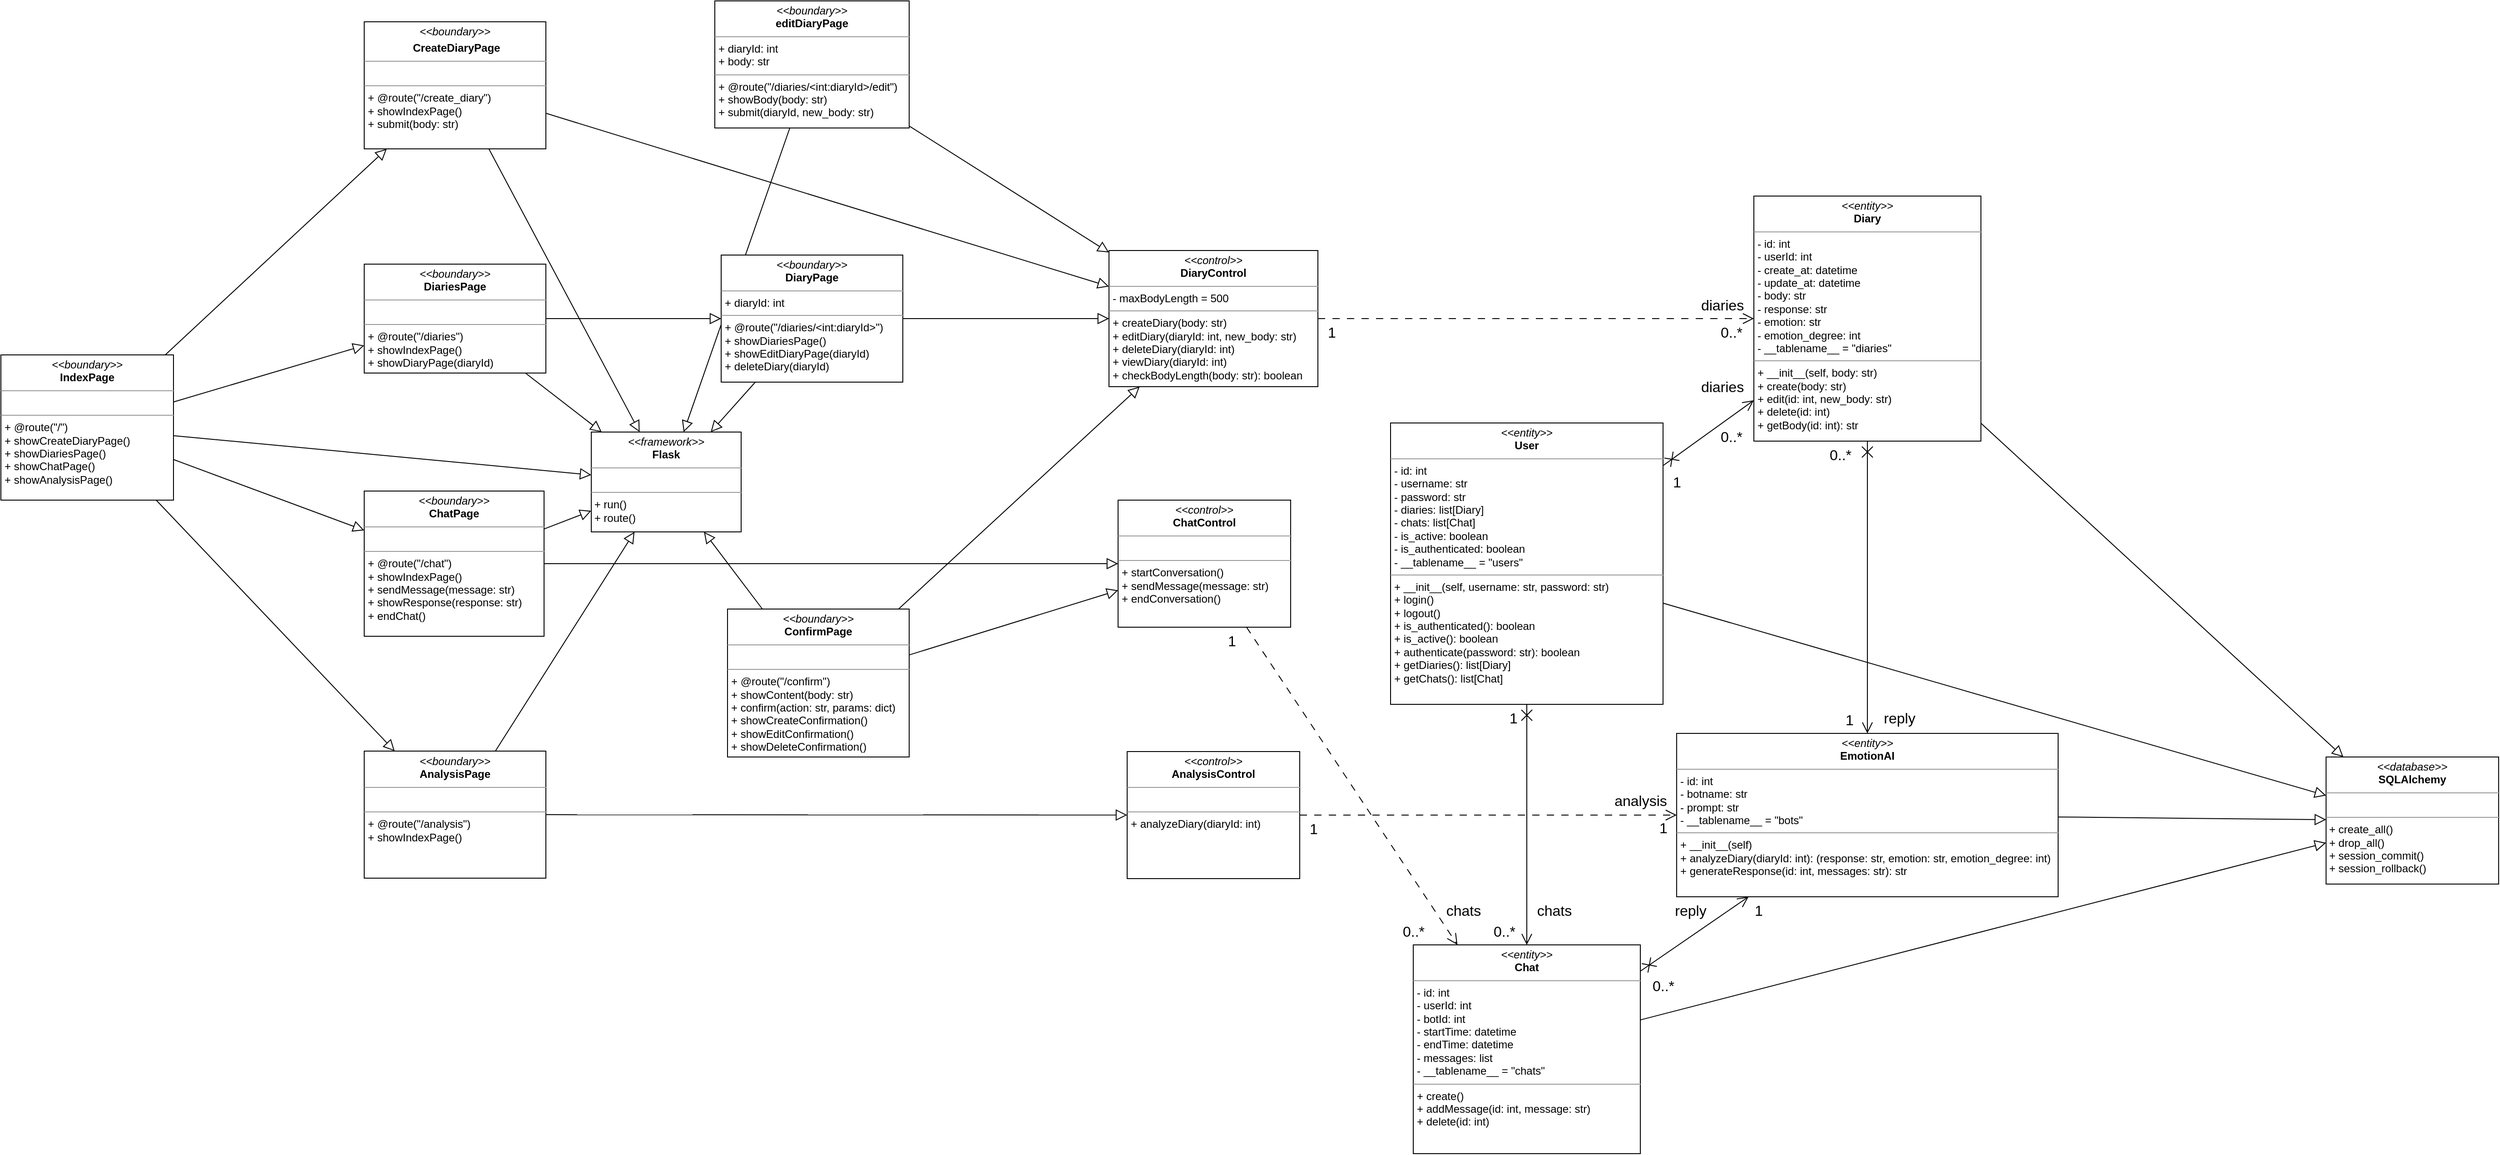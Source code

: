<mxfile scale="5" border="10">
    <diagram id="Dirn6dGVDQkkqQSHCkmR" name="ページ1">
        <mxGraphModel dx="3324" dy="2810" grid="1" gridSize="10" guides="1" tooltips="1" connect="1" arrows="1" fold="1" page="1" pageScale="1" pageWidth="1169" pageHeight="827" background="#ffffff" math="0" shadow="0">
            <root>
                <mxCell id="0"/>
                <mxCell id="1" parent="0"/>
                <mxCell id="167" style="edgeStyle=none;html=1;fontSize=16;startArrow=none;startFill=0;endArrow=block;endFill=0;startSize=10;endSize=10;" edge="1" parent="1" source="83" target="155">
                    <mxGeometry relative="1" as="geometry"/>
                </mxCell>
                <mxCell id="170" style="edgeStyle=none;html=1;fontSize=16;startArrow=none;startFill=0;endArrow=block;endFill=0;startSize=10;endSize=10;" edge="1" parent="1" source="84" target="155">
                    <mxGeometry relative="1" as="geometry"/>
                </mxCell>
                <mxCell id="168" style="edgeStyle=none;html=1;fontSize=16;startArrow=none;startFill=0;endArrow=block;endFill=0;startSize=10;endSize=10;" edge="1" parent="1" source="85" target="155">
                    <mxGeometry relative="1" as="geometry"/>
                </mxCell>
                <mxCell id="174" style="edgeStyle=none;html=1;fontSize=16;startArrow=none;startFill=0;endArrow=block;endFill=0;startSize=10;endSize=10;" edge="1" parent="1" source="86" target="155">
                    <mxGeometry relative="1" as="geometry"/>
                </mxCell>
                <mxCell id="171" style="edgeStyle=none;html=1;fontSize=16;startArrow=none;startFill=0;endArrow=block;endFill=0;startSize=10;endSize=10;" edge="1" parent="1" source="87" target="155">
                    <mxGeometry relative="1" as="geometry"/>
                </mxCell>
                <mxCell id="169" style="edgeStyle=none;html=1;fontSize=16;startArrow=none;startFill=0;endArrow=block;endFill=0;startSize=10;endSize=10;" edge="1" parent="1" source="89" target="155">
                    <mxGeometry relative="1" as="geometry"/>
                </mxCell>
                <mxCell id="172" style="edgeStyle=none;html=1;fontSize=16;startArrow=none;startFill=0;endArrow=block;endFill=0;startSize=10;endSize=10;" edge="1" parent="1" source="90" target="155">
                    <mxGeometry relative="1" as="geometry"/>
                </mxCell>
                <mxCell id="173" style="edgeStyle=none;html=1;fontSize=16;startArrow=none;startFill=0;endArrow=block;endFill=0;startSize=10;endSize=10;" edge="1" parent="1" source="88" target="155">
                    <mxGeometry relative="1" as="geometry"/>
                </mxCell>
                <mxCell id="155" value="&lt;p style=&quot;margin:0px;margin-top:4px;text-align:center;&quot;&gt;&lt;i&gt;&amp;lt;&amp;lt;framework&amp;gt;&amp;gt;&lt;/i&gt;&lt;br&gt;&lt;b&gt;Flask&lt;/b&gt;&lt;/p&gt;&lt;hr size=&quot;1&quot;&gt;&lt;p style=&quot;margin:0px;margin-left:4px;&quot;&gt;&lt;br&gt;&lt;/p&gt;&lt;hr size=&quot;1&quot;&gt;&amp;nbsp;+ run()&lt;br&gt;&amp;nbsp;+ route()" style="verticalAlign=top;align=left;overflow=fill;fontSize=12;fontFamily=Helvetica;html=1;" vertex="1" parent="1">
                    <mxGeometry x="-420" y="-835" width="165" height="110" as="geometry"/>
                </mxCell>
                <mxCell id="107" style="edgeStyle=none;html=1;endArrow=block;endFill=0;endSize=10;startSize=10;" parent="1" source="83" target="85" edge="1">
                    <mxGeometry relative="1" as="geometry"/>
                </mxCell>
                <mxCell id="108" style="edgeStyle=none;html=1;endArrow=block;endFill=0;endSize=10;startSize=10;" parent="1" source="83" target="84" edge="1">
                    <mxGeometry relative="1" as="geometry"/>
                </mxCell>
                <mxCell id="109" style="edgeStyle=none;html=1;endArrow=block;endFill=0;endSize=10;startSize=10;" parent="1" source="83" target="90" edge="1">
                    <mxGeometry relative="1" as="geometry"/>
                </mxCell>
                <mxCell id="110" style="edgeStyle=none;html=1;endArrow=block;endFill=0;endSize=10;startSize=10;" parent="1" source="83" target="86" edge="1">
                    <mxGeometry relative="1" as="geometry"/>
                </mxCell>
                <mxCell id="83" value="&lt;p style=&quot;margin:0px;margin-top:4px;text-align:center;&quot;&gt;&lt;i&gt;&amp;lt;&amp;lt;boundary&amp;gt;&amp;gt;&lt;/i&gt;&lt;br&gt;&lt;b&gt;IndexPage&lt;/b&gt;&lt;/p&gt;&lt;hr size=&quot;1&quot;&gt;&lt;p style=&quot;margin:0px;margin-left:4px;&quot;&gt;&lt;br&gt;&lt;/p&gt;&lt;hr size=&quot;1&quot;&gt;&lt;p style=&quot;margin:0px;margin-left:4px;&quot;&gt;+ @route(&quot;/&quot;)&lt;/p&gt;&lt;p style=&quot;margin:0px;margin-left:4px;&quot;&gt;+ showCreateDiaryPage()&lt;/p&gt;&lt;p style=&quot;margin:0px;margin-left:4px;&quot;&gt;+ showDiariesPage()&lt;/p&gt;&lt;p style=&quot;margin:0px;margin-left:4px;&quot;&gt;+ showChatPage()&lt;/p&gt;&lt;p style=&quot;margin:0px;margin-left:4px;&quot;&gt;+ showAnalysisPage()&lt;/p&gt;" style="verticalAlign=top;align=left;overflow=fill;fontSize=12;fontFamily=Helvetica;html=1;" parent="1" vertex="1">
                    <mxGeometry x="-1070" y="-920" width="190" height="160" as="geometry"/>
                </mxCell>
                <mxCell id="111" style="edgeStyle=none;html=1;endArrow=block;endFill=0;endSize=10;startSize=10;" parent="1" source="84" target="87" edge="1">
                    <mxGeometry relative="1" as="geometry"/>
                </mxCell>
                <mxCell id="84" value="&lt;p style=&quot;margin:0px;margin-top:4px;text-align:center;&quot;&gt;&lt;i&gt;&amp;lt;&amp;lt;boundary&amp;gt;&amp;gt;&lt;/i&gt;&lt;br&gt;&lt;b&gt;DiariesPage&lt;/b&gt;&lt;/p&gt;&lt;hr size=&quot;1&quot;&gt;&lt;p style=&quot;margin:0px;margin-left:4px;&quot;&gt;&lt;br&gt;&lt;/p&gt;&lt;hr size=&quot;1&quot;&gt;&lt;p style=&quot;margin:0px;margin-left:4px;&quot;&gt;+ @route(&quot;/diaries&quot;)&lt;/p&gt;&lt;p style=&quot;margin:0px;margin-left:4px;&quot;&gt;+ showIndexPage()&lt;br&gt;&lt;/p&gt;&lt;p style=&quot;margin:0px;margin-left:4px;&quot;&gt;+ showDiaryPage(diaryId)&lt;/p&gt;" style="verticalAlign=top;align=left;overflow=fill;fontSize=12;fontFamily=Helvetica;html=1;" parent="1" vertex="1">
                    <mxGeometry x="-670" y="-1020" width="200" height="120" as="geometry"/>
                </mxCell>
                <mxCell id="126" style="edgeStyle=none;html=1;endArrow=block;endFill=0;endSize=10;startSize=10;" parent="1" source="85" target="91" edge="1">
                    <mxGeometry relative="1" as="geometry"/>
                </mxCell>
                <mxCell id="85" value="&lt;p style=&quot;margin:0px;margin-top:4px;text-align:center;&quot;&gt;&lt;i&gt;&amp;lt;&amp;lt;boundary&amp;gt;&amp;gt;&lt;/i&gt;&lt;br&gt;&lt;/p&gt;&lt;p style=&quot;margin:0px;margin-top:4px;text-align:center;&quot;&gt;&lt;b&gt;&lt;i&gt;&amp;nbsp;&lt;/i&gt;CreateDiaryPage&lt;/b&gt;&lt;/p&gt;&lt;hr size=&quot;1&quot;&gt;&lt;p style=&quot;margin:0px;margin-left:4px;&quot;&gt;&lt;br&gt;&lt;/p&gt;&lt;hr size=&quot;1&quot;&gt;&lt;p style=&quot;margin:0px;margin-left:4px;&quot;&gt;+ @route(&quot;/create_diary&quot;)&lt;/p&gt;&lt;p style=&quot;margin:0px;margin-left:4px;&quot;&gt;+ showIndexPage()&lt;span style=&quot;background-color: initial;&quot;&gt;&lt;br&gt;&lt;/span&gt;&lt;/p&gt;&lt;p style=&quot;margin:0px;margin-left:4px;&quot;&gt;&lt;span style=&quot;background-color: initial;&quot;&gt;+ submit(body: str)&lt;/span&gt;&lt;br&gt;&lt;/p&gt;" style="verticalAlign=top;align=left;overflow=fill;fontSize=12;fontFamily=Helvetica;html=1;" parent="1" vertex="1">
                    <mxGeometry x="-670" y="-1287" width="200" height="140" as="geometry"/>
                </mxCell>
                <mxCell id="115" style="edgeStyle=none;html=1;endArrow=block;endFill=0;endSize=10;startSize=10;" parent="1" source="86" target="93" edge="1">
                    <mxGeometry relative="1" as="geometry"/>
                </mxCell>
                <mxCell id="86" value="&lt;p style=&quot;margin:0px;margin-top:4px;text-align:center;&quot;&gt;&lt;i&gt;&amp;lt;&amp;lt;boundary&amp;gt;&amp;gt;&lt;/i&gt;&lt;br&gt;&lt;b&gt;AnalysisPage&lt;/b&gt;&lt;/p&gt;&lt;hr size=&quot;1&quot;&gt;&lt;p style=&quot;margin:0px;margin-left:4px;&quot;&gt;&lt;br&gt;&lt;/p&gt;&lt;hr size=&quot;1&quot;&gt;&lt;p style=&quot;margin:0px;margin-left:4px;&quot;&gt;&lt;span style=&quot;background-color: initial;&quot;&gt;+ @route(&quot;/analysis&quot;)&lt;/span&gt;&lt;/p&gt;&lt;p style=&quot;margin:0px;margin-left:4px;&quot;&gt;&lt;span style=&quot;background-color: initial;&quot;&gt;+ showIndexPage()&lt;/span&gt;&lt;br&gt;&lt;/p&gt;" style="verticalAlign=top;align=left;overflow=fill;fontSize=12;fontFamily=Helvetica;html=1;" parent="1" vertex="1">
                    <mxGeometry x="-670" y="-483.5" width="200" height="140" as="geometry"/>
                </mxCell>
                <mxCell id="122" style="edgeStyle=none;html=1;endArrow=block;endFill=0;endSize=10;startSize=10;" parent="1" source="87" target="91" edge="1">
                    <mxGeometry relative="1" as="geometry"/>
                </mxCell>
                <mxCell id="87" value="&lt;p style=&quot;margin:0px;margin-top:4px;text-align:center;&quot;&gt;&lt;i&gt;&amp;lt;&amp;lt;boundary&amp;gt;&amp;gt;&lt;/i&gt;&lt;br&gt;&lt;b&gt;DiaryPage&lt;/b&gt;&lt;/p&gt;&lt;hr size=&quot;1&quot;&gt;&lt;p style=&quot;margin:0px;margin-left:4px;&quot;&gt;+ diaryId: int&lt;/p&gt;&lt;hr size=&quot;1&quot;&gt;&lt;p style=&quot;margin:0px;margin-left:4px;&quot;&gt;&lt;span style=&quot;background-color: initial;&quot;&gt;+ @route(&quot;/diaries/&amp;lt;int:diaryId&amp;gt;&quot;)&lt;/span&gt;&lt;/p&gt;&lt;p style=&quot;margin:0px;margin-left:4px;&quot;&gt;&lt;span style=&quot;background-color: initial;&quot;&gt;+ showDiariesPage()&lt;/span&gt;&lt;br&gt;&lt;/p&gt;&lt;p style=&quot;margin:0px;margin-left:4px;&quot;&gt;+ showEditDiaryPage(diaryId)&lt;/p&gt;&lt;p style=&quot;margin:0px;margin-left:4px;&quot;&gt;+ deleteDiary(diaryId)&lt;/p&gt;" style="verticalAlign=top;align=left;overflow=fill;fontSize=12;fontFamily=Helvetica;html=1;" parent="1" vertex="1">
                    <mxGeometry x="-277" y="-1030" width="200" height="140" as="geometry"/>
                </mxCell>
                <mxCell id="113" style="edgeStyle=none;html=1;endArrow=block;endFill=0;endSize=10;startSize=10;" parent="1" source="88" target="91" edge="1">
                    <mxGeometry relative="1" as="geometry"/>
                </mxCell>
                <mxCell id="114" style="edgeStyle=none;html=1;endArrow=block;endFill=0;endSize=10;startSize=10;" parent="1" source="88" target="92" edge="1">
                    <mxGeometry relative="1" as="geometry"/>
                </mxCell>
                <mxCell id="121" style="edgeStyle=none;html=1;endArrow=block;endFill=0;endSize=10;startSize=10;" parent="1" source="89" target="91" edge="1">
                    <mxGeometry relative="1" as="geometry"/>
                </mxCell>
                <mxCell id="89" value="&lt;p style=&quot;margin:0px;margin-top:4px;text-align:center;&quot;&gt;&lt;i&gt;&amp;lt;&amp;lt;boundary&amp;gt;&amp;gt;&lt;/i&gt;&lt;br&gt;&lt;b&gt;editDiaryPage&lt;/b&gt;&lt;/p&gt;&lt;hr size=&quot;1&quot;&gt;&lt;p style=&quot;margin:0px;margin-left:4px;&quot;&gt;+ diaryId: int&lt;/p&gt;&lt;p style=&quot;margin:0px;margin-left:4px;&quot;&gt;+ body: str&lt;/p&gt;&lt;hr size=&quot;1&quot;&gt;&lt;p style=&quot;margin:0px;margin-left:4px;&quot;&gt;+ @route(&quot;/diaries/&amp;lt;int:diaryId&amp;gt;/edit&quot;)&lt;/p&gt;&lt;p style=&quot;margin:0px;margin-left:4px;&quot;&gt;+ showBody(body: str)&lt;/p&gt;&lt;p style=&quot;margin:0px;margin-left:4px;&quot;&gt;+ submit(diaryId, new_body: str)&lt;/p&gt;" style="verticalAlign=top;align=left;overflow=fill;fontSize=12;fontFamily=Helvetica;html=1;" parent="1" vertex="1">
                    <mxGeometry x="-284" y="-1310" width="214" height="140" as="geometry"/>
                </mxCell>
                <mxCell id="125" style="edgeStyle=none;html=1;endArrow=block;endFill=0;endSize=10;startSize=10;" parent="1" source="90" target="92" edge="1">
                    <mxGeometry relative="1" as="geometry"/>
                </mxCell>
                <mxCell id="90" value="&lt;p style=&quot;margin:0px;margin-top:4px;text-align:center;&quot;&gt;&lt;i&gt;&amp;lt;&amp;lt;boundary&amp;gt;&amp;gt;&lt;/i&gt;&lt;br&gt;&lt;b&gt;ChatPage&lt;/b&gt;&lt;/p&gt;&lt;hr size=&quot;1&quot;&gt;&lt;p style=&quot;margin:0px;margin-left:4px;&quot;&gt;&lt;br&gt;&lt;/p&gt;&lt;hr size=&quot;1&quot;&gt;&lt;p style=&quot;margin:0px;margin-left:4px;&quot;&gt;&lt;span style=&quot;background-color: initial;&quot;&gt;+ @route(&quot;/chat&quot;)&lt;/span&gt;&lt;/p&gt;&lt;p style=&quot;margin:0px;margin-left:4px;&quot;&gt;&lt;span style=&quot;background-color: initial;&quot;&gt;+ showIndexPage()&lt;/span&gt;&lt;br&gt;&lt;/p&gt;&lt;p style=&quot;margin:0px;margin-left:4px;&quot;&gt;+ sendMessage(message: str)&lt;/p&gt;&lt;p style=&quot;margin:0px;margin-left:4px;&quot;&gt;+ showResponse(response: str)&lt;/p&gt;&lt;p style=&quot;margin:0px;margin-left:4px;&quot;&gt;+ endChat()&lt;/p&gt;" style="verticalAlign=top;align=left;overflow=fill;fontSize=12;fontFamily=Helvetica;html=1;" parent="1" vertex="1">
                    <mxGeometry x="-670" y="-770" width="198" height="160" as="geometry"/>
                </mxCell>
                <mxCell id="123" style="edgeStyle=none;html=1;endArrow=open;endFill=0;endSize=10;startSize=10;dashed=1;dashPattern=8 8;" parent="1" source="91" target="94" edge="1">
                    <mxGeometry relative="1" as="geometry"/>
                </mxCell>
                <mxCell id="91" value="&lt;p style=&quot;margin:0px;margin-top:4px;text-align:center;&quot;&gt;&lt;i&gt;&amp;lt;&amp;lt;control&amp;gt;&amp;gt;&lt;/i&gt;&lt;br&gt;&lt;b&gt;DiaryControl&lt;/b&gt;&lt;/p&gt;&lt;hr size=&quot;1&quot;&gt;&lt;p style=&quot;margin:0px;margin-left:4px;&quot;&gt;- maxBodyLength = 500&lt;/p&gt;&lt;hr size=&quot;1&quot;&gt;&lt;p style=&quot;margin:0px;margin-left:4px;&quot;&gt;&lt;span style=&quot;background-color: initial;&quot;&gt;+ createDiary(body: str)&lt;/span&gt;&lt;br&gt;&lt;/p&gt;&lt;p style=&quot;margin:0px;margin-left:4px;&quot;&gt;+ editDiary(diaryId: int, new_body: str)&lt;/p&gt;&lt;p style=&quot;margin:0px;margin-left:4px;&quot;&gt;+ deleteDiary(diaryId: int)&lt;/p&gt;&lt;p style=&quot;margin:0px;margin-left:4px;&quot;&gt;+ viewDiary(diaryId: int)&lt;/p&gt;&lt;p style=&quot;margin:0px;margin-left:4px;&quot;&gt;+ checkBodyLength(body: str): boolean&lt;/p&gt;&lt;p style=&quot;margin:0px;margin-left:4px;&quot;&gt;&lt;br&gt;&lt;/p&gt;&lt;p style=&quot;margin:0px;margin-left:4px;&quot;&gt;&lt;br&gt;&lt;/p&gt;" style="verticalAlign=top;align=left;overflow=fill;fontSize=12;fontFamily=Helvetica;html=1;" parent="1" vertex="1">
                    <mxGeometry x="150" y="-1035" width="230" height="150" as="geometry"/>
                </mxCell>
                <mxCell id="124" style="edgeStyle=none;html=1;endArrow=open;endFill=0;endSize=10;startSize=10;dashed=1;dashPattern=8 8;" parent="1" source="92" target="96" edge="1">
                    <mxGeometry relative="1" as="geometry"/>
                </mxCell>
                <mxCell id="92" value="&lt;p style=&quot;margin:0px;margin-top:4px;text-align:center;&quot;&gt;&lt;i&gt;&amp;lt;&amp;lt;control&amp;gt;&amp;gt;&lt;/i&gt;&lt;br&gt;&lt;b&gt;ChatControl&lt;/b&gt;&lt;/p&gt;&lt;hr size=&quot;1&quot;&gt;&lt;p style=&quot;margin:0px;margin-left:4px;&quot;&gt;&lt;br&gt;&lt;/p&gt;&lt;hr size=&quot;1&quot;&gt;&lt;p style=&quot;margin:0px;margin-left:4px;&quot;&gt;+ startConversation()&lt;/p&gt;&lt;p style=&quot;margin:0px;margin-left:4px;&quot;&gt;+ sendMessage(message: str)&lt;/p&gt;&lt;p style=&quot;margin:0px;margin-left:4px;&quot;&gt;+ endConversation()&lt;/p&gt;" style="verticalAlign=top;align=left;overflow=fill;fontSize=12;fontFamily=Helvetica;html=1;" parent="1" vertex="1">
                    <mxGeometry x="160" y="-760" width="190" height="140" as="geometry"/>
                </mxCell>
                <mxCell id="116" style="edgeStyle=none;html=1;endArrow=open;endFill=0;endSize=10;startSize=10;dashed=1;dashPattern=8 8;" parent="1" source="93" target="97" edge="1">
                    <mxGeometry relative="1" as="geometry"/>
                </mxCell>
                <mxCell id="93" value="&lt;p style=&quot;margin:0px;margin-top:4px;text-align:center;&quot;&gt;&lt;i&gt;&amp;lt;&amp;lt;control&amp;gt;&amp;gt;&lt;/i&gt;&lt;br&gt;&lt;b&gt;AnalysisControl&lt;/b&gt;&lt;/p&gt;&lt;hr size=&quot;1&quot;&gt;&lt;p style=&quot;margin:0px;margin-left:4px;&quot;&gt;&lt;br&gt;&lt;/p&gt;&lt;hr size=&quot;1&quot;&gt;&lt;p style=&quot;margin:0px;margin-left:4px;&quot;&gt;+ analyzeDiary(diaryId: int)&lt;/p&gt;" style="verticalAlign=top;align=left;overflow=fill;fontSize=12;fontFamily=Helvetica;html=1;" parent="1" vertex="1">
                    <mxGeometry x="170" y="-483" width="190" height="140" as="geometry"/>
                </mxCell>
                <mxCell id="118" style="edgeStyle=none;html=1;endArrow=open;endFill=0;startArrow=cross;startFill=0;endSize=10;startSize=10;" parent="1" source="94" target="97" edge="1">
                    <mxGeometry relative="1" as="geometry"/>
                </mxCell>
                <mxCell id="94" value="&lt;p style=&quot;margin:0px;margin-top:4px;text-align:center;&quot;&gt;&lt;i&gt;&amp;lt;&amp;lt;entity&amp;gt;&amp;gt;&lt;/i&gt;&lt;br&gt;&lt;b&gt;Diary&lt;/b&gt;&lt;/p&gt;&lt;hr size=&quot;1&quot;&gt;&lt;p style=&quot;margin:0px;margin-left:4px;&quot;&gt;- id: int&lt;/p&gt;&lt;p style=&quot;margin:0px;margin-left:4px;&quot;&gt;- userId: int&lt;/p&gt;&lt;p style=&quot;margin:0px;margin-left:4px;&quot;&gt;- create_at: datetime&lt;/p&gt;&lt;p style=&quot;margin:0px;margin-left:4px;&quot;&gt;- update_at: datetime&lt;/p&gt;&lt;p style=&quot;margin:0px;margin-left:4px;&quot;&gt;- body: str&lt;/p&gt;&lt;p style=&quot;margin:0px;margin-left:4px;&quot;&gt;- response: str&lt;/p&gt;&lt;p style=&quot;margin:0px;margin-left:4px;&quot;&gt;- emotion: str&lt;/p&gt;&lt;p style=&quot;margin:0px;margin-left:4px;&quot;&gt;- emotion_degree: int&lt;/p&gt;&lt;p style=&quot;margin:0px;margin-left:4px;&quot;&gt;- __tablename__ = &quot;diaries&quot;&lt;/p&gt;&lt;hr size=&quot;1&quot;&gt;&lt;p style=&quot;margin:0px;margin-left:4px;&quot;&gt;+ __init__(self, body: str)&lt;/p&gt;&lt;p style=&quot;margin:0px;margin-left:4px;&quot;&gt;+ create(body: str)&lt;/p&gt;&lt;p style=&quot;margin:0px;margin-left:4px;&quot;&gt;+ edit(id: int, new_body: str)&lt;/p&gt;&lt;p style=&quot;margin:0px;margin-left:4px;&quot;&gt;+ delete(id: int)&lt;/p&gt;&lt;p style=&quot;margin:0px;margin-left:4px;&quot;&gt;+ getBody(id: int): str&lt;/p&gt;" style="verticalAlign=top;align=left;overflow=fill;fontSize=12;fontFamily=Helvetica;html=1;" parent="1" vertex="1">
                    <mxGeometry x="860" y="-1095" width="250" height="270" as="geometry"/>
                </mxCell>
                <mxCell id="119" style="edgeStyle=none;html=1;endArrow=open;endFill=0;startArrow=cross;startFill=0;endSize=10;startSize=10;" parent="1" source="95" target="94" edge="1">
                    <mxGeometry relative="1" as="geometry"/>
                </mxCell>
                <mxCell id="120" style="edgeStyle=none;html=1;endArrow=open;endFill=0;startArrow=cross;startFill=0;startSize=10;endSize=10;" parent="1" source="95" target="96" edge="1">
                    <mxGeometry relative="1" as="geometry"/>
                </mxCell>
                <mxCell id="95" value="&lt;p style=&quot;margin:0px;margin-top:4px;text-align:center;&quot;&gt;&lt;i&gt;&amp;lt;&amp;lt;entity&amp;gt;&amp;gt;&lt;/i&gt;&lt;br&gt;&lt;b&gt;User&lt;/b&gt;&lt;/p&gt;&lt;hr size=&quot;1&quot;&gt;&lt;p style=&quot;margin:0px;margin-left:4px;&quot;&gt;- id: int&lt;/p&gt;&lt;p style=&quot;margin:0px;margin-left:4px;&quot;&gt;- username: str&lt;/p&gt;&lt;p style=&quot;margin:0px;margin-left:4px;&quot;&gt;- password: str&lt;/p&gt;&lt;p style=&quot;margin:0px;margin-left:4px;&quot;&gt;- diaries: list[Diary]&lt;/p&gt;&lt;p style=&quot;margin:0px;margin-left:4px;&quot;&gt;- chats: list[Chat]&lt;/p&gt;&lt;p style=&quot;margin:0px;margin-left:4px;&quot;&gt;- is_active: boolean&lt;/p&gt;&lt;p style=&quot;margin:0px;margin-left:4px;&quot;&gt;- is_authenticated: boolean&lt;/p&gt;&lt;p style=&quot;margin:0px;margin-left:4px;&quot;&gt;- __tablename__ = &quot;users&quot;&lt;/p&gt;&lt;hr size=&quot;1&quot;&gt;&lt;p style=&quot;margin:0px;margin-left:4px;&quot;&gt;+ __init__(self, username: str, password: str)&lt;br&gt;&lt;/p&gt;&lt;p style=&quot;margin:0px;margin-left:4px;&quot;&gt;+ login()&lt;/p&gt;&lt;p style=&quot;margin:0px;margin-left:4px;&quot;&gt;+ logout()&lt;/p&gt;&lt;p style=&quot;margin:0px;margin-left:4px;&quot;&gt;+ is_authenticated(): boolean&lt;/p&gt;&lt;p style=&quot;margin:0px;margin-left:4px;&quot;&gt;+ is_active(): boolean&lt;/p&gt;&lt;p style=&quot;margin:0px;margin-left:4px;&quot;&gt;+ authenticate(password: str): boolean&lt;/p&gt;&lt;p style=&quot;margin:0px;margin-left:4px;&quot;&gt;+ getDiaries(): list[Diary]&lt;/p&gt;&lt;p style=&quot;margin:0px;margin-left:4px;&quot;&gt;+ getChats(): list[Chat]&lt;/p&gt;" style="verticalAlign=top;align=left;overflow=fill;fontSize=12;fontFamily=Helvetica;html=1;" parent="1" vertex="1">
                    <mxGeometry x="460" y="-845" width="300" height="310" as="geometry"/>
                </mxCell>
                <mxCell id="117" style="edgeStyle=none;html=1;endArrow=open;endFill=0;startArrow=cross;startFill=0;endSize=10;startSize=10;" parent="1" source="96" target="97" edge="1">
                    <mxGeometry relative="1" as="geometry"/>
                </mxCell>
                <mxCell id="96" value="&lt;p style=&quot;margin:0px;margin-top:4px;text-align:center;&quot;&gt;&lt;i&gt;&amp;lt;&amp;lt;entity&amp;gt;&amp;gt;&lt;/i&gt;&lt;br&gt;&lt;b&gt;Chat&lt;/b&gt;&lt;/p&gt;&lt;hr size=&quot;1&quot;&gt;&lt;p style=&quot;margin:0px;margin-left:4px;&quot;&gt;- id: int&lt;/p&gt;&lt;p style=&quot;margin:0px;margin-left:4px;&quot;&gt;- userId: int&lt;/p&gt;&lt;p style=&quot;margin:0px;margin-left:4px;&quot;&gt;- botId: int&lt;br style=&quot;border-color: var(--border-color); padding: 0px; margin: 0px;&quot;&gt;- startTime: datetime&lt;br style=&quot;border-color: var(--border-color); padding: 0px; margin: 0px;&quot;&gt;- endTime: datetime&lt;br style=&quot;border-color: var(--border-color); padding: 0px; margin: 0px;&quot;&gt;- messages: list&lt;br&gt;&lt;/p&gt;&lt;p style=&quot;margin:0px;margin-left:4px;&quot;&gt;- __tablename__ = &quot;chats&quot;&lt;/p&gt;&lt;hr size=&quot;1&quot;&gt;&lt;p style=&quot;margin:0px;margin-left:4px;&quot;&gt;+ create()&lt;/p&gt;&lt;p style=&quot;margin:0px;margin-left:4px;&quot;&gt;+ addMessage(id: int, message: str)&lt;/p&gt;&lt;p style=&quot;margin:0px;margin-left:4px;&quot;&gt;+ delete(id: int)&lt;/p&gt;" style="verticalAlign=top;align=left;overflow=fill;fontSize=12;fontFamily=Helvetica;html=1;" parent="1" vertex="1">
                    <mxGeometry x="485" y="-270" width="250" height="230" as="geometry"/>
                </mxCell>
                <mxCell id="97" value="&lt;p style=&quot;margin:0px;margin-top:4px;text-align:center;&quot;&gt;&lt;i&gt;&amp;lt;&amp;lt;entity&amp;gt;&amp;gt;&lt;/i&gt;&lt;br&gt;&lt;b&gt;EmotionAI&lt;/b&gt;&lt;/p&gt;&lt;hr size=&quot;1&quot;&gt;&lt;p style=&quot;margin:0px;margin-left:4px;&quot;&gt;- id: int&lt;br style=&quot;border-color: var(--border-color); padding: 0px; margin: 0px;&quot;&gt;- botname: str&lt;br&gt;&lt;/p&gt;&lt;p style=&quot;margin:0px;margin-left:4px;&quot;&gt;- prompt: str&lt;/p&gt;&lt;p style=&quot;margin:0px;margin-left:4px;&quot;&gt;- __tablename__ = &quot;bots&quot;&lt;/p&gt;&lt;hr size=&quot;1&quot;&gt;&lt;p style=&quot;margin:0px;margin-left:4px;&quot;&gt;+ __init__(self)&lt;/p&gt;&lt;p style=&quot;margin:0px;margin-left:4px;&quot;&gt;+ analyzeDiary(diaryId: int):&amp;nbsp;&lt;span style=&quot;background-color: initial;&quot;&gt;(response: str, emotion: str, emotion_degree: int)&lt;/span&gt;&lt;/p&gt;&lt;p style=&quot;margin:0px;margin-left:4px;&quot;&gt;+ generateResponse(id: int, messages: str): str&lt;/p&gt;" style="verticalAlign=top;align=left;overflow=fill;fontSize=12;fontFamily=Helvetica;html=1;" parent="1" vertex="1">
                    <mxGeometry x="775" y="-503" width="420" height="180" as="geometry"/>
                </mxCell>
                <mxCell id="88" value="&lt;p style=&quot;margin:0px;margin-top:4px;text-align:center;&quot;&gt;&lt;i&gt;&amp;lt;&amp;lt;boundary&amp;gt;&amp;gt;&lt;/i&gt;&lt;br&gt;&lt;b&gt;ConfirmPage&lt;/b&gt;&lt;/p&gt;&lt;hr size=&quot;1&quot;&gt;&lt;p style=&quot;margin:0px;margin-left:4px;&quot;&gt;&lt;br&gt;&lt;/p&gt;&lt;hr size=&quot;1&quot;&gt;&lt;p style=&quot;margin:0px;margin-left:4px;&quot;&gt;+ @route(&quot;/confirm&quot;)&lt;/p&gt;&lt;p style=&quot;margin:0px;margin-left:4px;&quot;&gt;+ showContent(body: str)&lt;/p&gt;&lt;p style=&quot;margin:0px;margin-left:4px;&quot;&gt;+ confirm(action: str, params: dict)&lt;/p&gt;&lt;p style=&quot;margin:0px;margin-left:4px;&quot;&gt;+ showCreateConfirmation()&lt;/p&gt;&lt;p style=&quot;margin:0px;margin-left:4px;&quot;&gt;+ showEditConfirmation()&lt;/p&gt;&lt;p style=&quot;margin:0px;margin-left:4px;&quot;&gt;+ showDeleteConfirmation()&lt;/p&gt;" style="verticalAlign=top;align=left;overflow=fill;fontSize=12;fontFamily=Helvetica;html=1;" parent="1" vertex="1">
                    <mxGeometry x="-270" y="-640" width="200" height="163" as="geometry"/>
                </mxCell>
                <mxCell id="127" value="1" style="text;html=1;align=center;verticalAlign=middle;resizable=0;points=[];autosize=1;strokeColor=none;fillColor=none;strokeWidth=1;fontSize=16;" parent="1" vertex="1">
                    <mxGeometry x="760" y="-795" width="30" height="30" as="geometry"/>
                </mxCell>
                <mxCell id="128" value="0..*" style="text;html=1;align=center;verticalAlign=middle;resizable=0;points=[];autosize=1;strokeColor=none;fillColor=none;strokeWidth=1;fontSize=16;" parent="1" vertex="1">
                    <mxGeometry x="810" y="-845" width="50" height="30" as="geometry"/>
                </mxCell>
                <mxCell id="129" value="1" style="text;html=1;align=center;verticalAlign=middle;resizable=0;points=[];autosize=1;strokeColor=none;fillColor=none;strokeWidth=1;fontSize=16;" parent="1" vertex="1">
                    <mxGeometry x="580" y="-535" width="30" height="30" as="geometry"/>
                </mxCell>
                <mxCell id="130" value="0..*" style="text;html=1;align=center;verticalAlign=middle;resizable=0;points=[];autosize=1;strokeColor=none;fillColor=none;strokeWidth=1;fontSize=16;" parent="1" vertex="1">
                    <mxGeometry x="560" y="-300" width="50" height="30" as="geometry"/>
                </mxCell>
                <mxCell id="131" value="0..*" style="text;html=1;align=center;verticalAlign=middle;resizable=0;points=[];autosize=1;strokeColor=none;fillColor=none;strokeWidth=1;fontSize=16;" parent="1" vertex="1">
                    <mxGeometry x="810" y="-960" width="50" height="30" as="geometry"/>
                </mxCell>
                <mxCell id="132" value="1" style="text;html=1;align=center;verticalAlign=middle;resizable=0;points=[];autosize=1;strokeColor=none;fillColor=none;strokeWidth=1;fontSize=16;" parent="1" vertex="1">
                    <mxGeometry x="380" y="-960" width="30" height="30" as="geometry"/>
                </mxCell>
                <mxCell id="133" value="0..*" style="text;html=1;align=center;verticalAlign=middle;resizable=0;points=[];autosize=1;strokeColor=none;fillColor=none;strokeWidth=1;fontSize=16;" parent="1" vertex="1">
                    <mxGeometry x="930" y="-825" width="50" height="30" as="geometry"/>
                </mxCell>
                <mxCell id="134" value="1" style="text;html=1;align=center;verticalAlign=middle;resizable=0;points=[];autosize=1;strokeColor=none;fillColor=none;strokeWidth=1;fontSize=16;" parent="1" vertex="1">
                    <mxGeometry x="950" y="-533" width="30" height="30" as="geometry"/>
                </mxCell>
                <mxCell id="135" value="1" style="text;html=1;align=center;verticalAlign=middle;resizable=0;points=[];autosize=1;strokeColor=none;fillColor=none;strokeWidth=1;fontSize=16;" parent="1" vertex="1">
                    <mxGeometry x="745" y="-414" width="30" height="30" as="geometry"/>
                </mxCell>
                <mxCell id="136" value="1" style="text;html=1;align=center;verticalAlign=middle;resizable=0;points=[];autosize=1;strokeColor=none;fillColor=none;strokeWidth=1;fontSize=16;" parent="1" vertex="1">
                    <mxGeometry x="360" y="-413" width="30" height="30" as="geometry"/>
                </mxCell>
                <mxCell id="137" value="0..*" style="text;html=1;align=center;verticalAlign=middle;resizable=0;points=[];autosize=1;strokeColor=none;fillColor=none;strokeWidth=1;fontSize=16;" parent="1" vertex="1">
                    <mxGeometry x="735" y="-240" width="50" height="30" as="geometry"/>
                </mxCell>
                <mxCell id="138" value="1" style="text;html=1;align=center;verticalAlign=middle;resizable=0;points=[];autosize=1;strokeColor=none;fillColor=none;strokeWidth=1;fontSize=16;" parent="1" vertex="1">
                    <mxGeometry x="850" y="-323" width="30" height="30" as="geometry"/>
                </mxCell>
                <mxCell id="139" value="1" style="text;html=1;align=center;verticalAlign=middle;resizable=0;points=[];autosize=1;strokeColor=none;fillColor=none;strokeWidth=1;fontSize=16;" parent="1" vertex="1">
                    <mxGeometry x="270" y="-620" width="30" height="30" as="geometry"/>
                </mxCell>
                <mxCell id="140" value="0..*" style="text;html=1;align=center;verticalAlign=middle;resizable=0;points=[];autosize=1;strokeColor=none;fillColor=none;strokeWidth=1;fontSize=16;" parent="1" vertex="1">
                    <mxGeometry x="460" y="-300" width="50" height="30" as="geometry"/>
                </mxCell>
                <mxCell id="141" value="diaries" style="text;html=1;align=center;verticalAlign=middle;resizable=0;points=[];autosize=1;strokeColor=none;fillColor=none;fontSize=16;" vertex="1" parent="1">
                    <mxGeometry x="790" y="-900" width="70" height="30" as="geometry"/>
                </mxCell>
                <mxCell id="143" value="reply" style="text;html=1;align=center;verticalAlign=middle;resizable=0;points=[];autosize=1;strokeColor=none;fillColor=none;fontSize=16;" vertex="1" parent="1">
                    <mxGeometry x="990" y="-535" width="60" height="30" as="geometry"/>
                </mxCell>
                <mxCell id="147" value="reply" style="text;html=1;align=center;verticalAlign=middle;resizable=0;points=[];autosize=1;strokeColor=none;fillColor=none;fontSize=16;" vertex="1" parent="1">
                    <mxGeometry x="760" y="-323" width="60" height="30" as="geometry"/>
                </mxCell>
                <mxCell id="148" value="analysis" style="text;html=1;align=center;verticalAlign=middle;resizable=0;points=[];autosize=1;strokeColor=none;fillColor=none;fontSize=16;" vertex="1" parent="1">
                    <mxGeometry x="695" y="-444" width="80" height="30" as="geometry"/>
                </mxCell>
                <mxCell id="149" value="diaries" style="text;html=1;align=center;verticalAlign=middle;resizable=0;points=[];autosize=1;strokeColor=none;fillColor=none;fontSize=16;" vertex="1" parent="1">
                    <mxGeometry x="790" y="-990" width="70" height="30" as="geometry"/>
                </mxCell>
                <mxCell id="151" value="chats" style="text;html=1;align=center;verticalAlign=middle;resizable=0;points=[];autosize=1;strokeColor=none;fillColor=none;fontSize=16;" vertex="1" parent="1">
                    <mxGeometry x="610" y="-323" width="60" height="30" as="geometry"/>
                </mxCell>
                <mxCell id="152" value="chats" style="text;html=1;align=center;verticalAlign=middle;resizable=0;points=[];autosize=1;strokeColor=none;fillColor=none;fontSize=16;" vertex="1" parent="1">
                    <mxGeometry x="510" y="-323" width="60" height="30" as="geometry"/>
                </mxCell>
                <mxCell id="162" style="edgeStyle=none;html=1;fontSize=16;startArrow=block;startFill=0;endArrow=none;endFill=0;startSize=10;endSize=14;" edge="1" parent="1" source="154" target="95">
                    <mxGeometry relative="1" as="geometry"/>
                </mxCell>
                <mxCell id="163" style="edgeStyle=none;html=1;fontSize=16;startArrow=block;startFill=0;endArrow=none;endFill=0;startSize=10;endSize=14;" edge="1" parent="1" source="154" target="94">
                    <mxGeometry relative="1" as="geometry"/>
                </mxCell>
                <mxCell id="164" style="edgeStyle=none;html=1;fontSize=16;startArrow=block;startFill=0;endArrow=none;endFill=0;startSize=10;endSize=14;" edge="1" parent="1" source="154" target="97">
                    <mxGeometry relative="1" as="geometry"/>
                </mxCell>
                <mxCell id="166" style="edgeStyle=none;html=1;fontSize=16;startArrow=block;startFill=0;endArrow=none;endFill=0;startSize=10;endSize=14;" edge="1" parent="1" source="154" target="96">
                    <mxGeometry relative="1" as="geometry"/>
                </mxCell>
                <mxCell id="154" value="&lt;p style=&quot;margin:0px;margin-top:4px;text-align:center;&quot;&gt;&lt;i&gt;&amp;lt;&amp;lt;database&amp;gt;&amp;gt;&lt;/i&gt;&lt;br&gt;&lt;b&gt;SQLAlchemy&lt;/b&gt;&lt;/p&gt;&lt;hr size=&quot;1&quot;&gt;&lt;p style=&quot;margin:0px;margin-left:4px;&quot;&gt;&lt;br&gt;&lt;/p&gt;&lt;hr size=&quot;1&quot;&gt;&amp;nbsp;+ create_all()&lt;br&gt;&amp;nbsp;+ drop_all()&lt;br&gt;&amp;nbsp;+ session_commit()&lt;br&gt;&amp;nbsp;+ session_rollback()" style="verticalAlign=top;align=left;overflow=fill;fontSize=12;fontFamily=Helvetica;html=1;" vertex="1" parent="1">
                    <mxGeometry x="1490" y="-477" width="190" height="140" as="geometry"/>
                </mxCell>
            </root>
        </mxGraphModel>
    </diagram>
</mxfile>